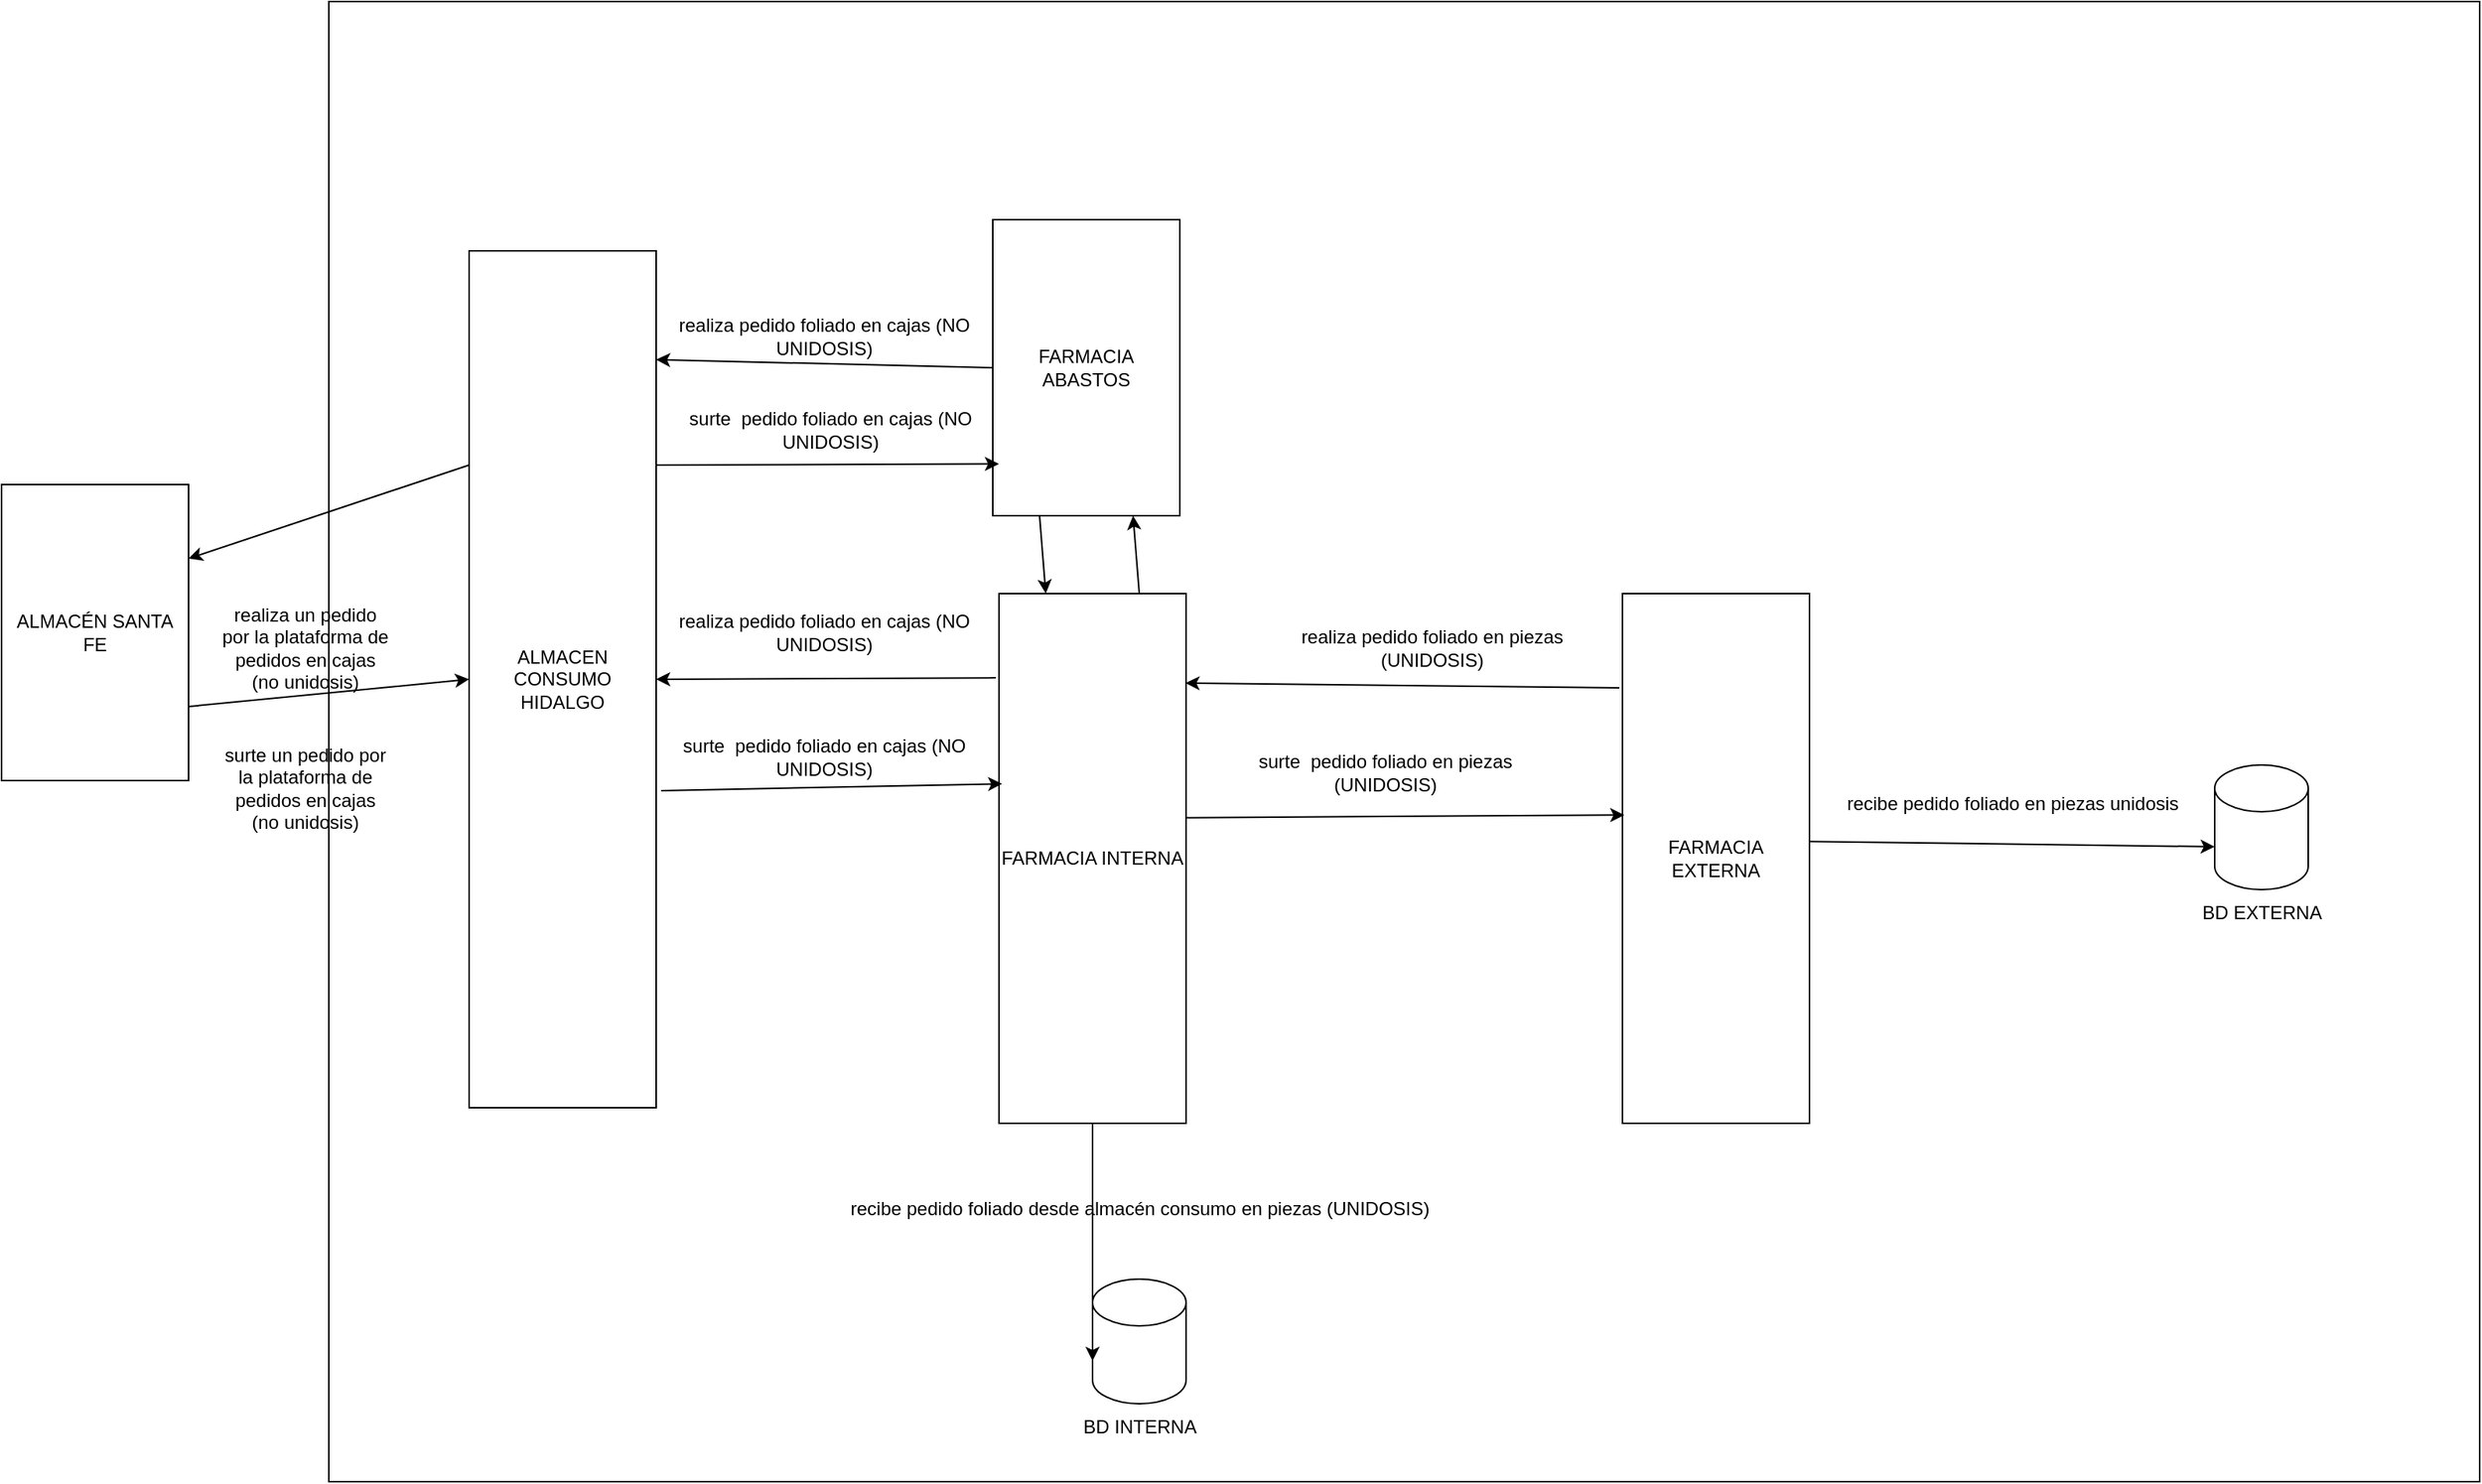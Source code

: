 <mxfile version="27.0.8">
  <diagram name="Página-1" id="OCbg1fWss5JaaPH4OTD6">
    <mxGraphModel dx="3154" dy="2129" grid="1" gridSize="10" guides="1" tooltips="1" connect="1" arrows="1" fold="1" page="1" pageScale="1" pageWidth="827" pageHeight="1169" math="0" shadow="0">
      <root>
        <mxCell id="0" />
        <mxCell id="1" parent="0" />
        <mxCell id="nodbz45rd-xEnm5y1TOQ-29" value="" style="rounded=0;whiteSpace=wrap;html=1;fillColor=light-dark(#FFFFFF,#1A1A1A);" parent="1" vertex="1">
          <mxGeometry x="-220" y="-240" width="1380" height="950" as="geometry" />
        </mxCell>
        <mxCell id="nodbz45rd-xEnm5y1TOQ-1" value="ALMACEN CONSUMO HIDALGO" style="rounded=0;whiteSpace=wrap;html=1;" parent="1" vertex="1">
          <mxGeometry x="-130" y="-80" width="120" height="550" as="geometry" />
        </mxCell>
        <mxCell id="nodbz45rd-xEnm5y1TOQ-2" value="FARMACIA EXTERNA" style="rounded=0;whiteSpace=wrap;html=1;" parent="1" vertex="1">
          <mxGeometry x="610" y="140" width="120" height="340" as="geometry" />
        </mxCell>
        <mxCell id="nodbz45rd-xEnm5y1TOQ-3" value="FARMACIA INTERNA" style="rounded=0;whiteSpace=wrap;html=1;" parent="1" vertex="1">
          <mxGeometry x="210" y="140" width="120" height="340" as="geometry" />
        </mxCell>
        <mxCell id="nodbz45rd-xEnm5y1TOQ-6" value="ALMACÉN SANTA FE" style="rounded=0;whiteSpace=wrap;html=1;" parent="1" vertex="1">
          <mxGeometry x="-430" y="70" width="120" height="190" as="geometry" />
        </mxCell>
        <mxCell id="nodbz45rd-xEnm5y1TOQ-8" value="realiza pedido foliado en piezas (UNIDOSIS)" style="text;html=1;align=center;verticalAlign=middle;whiteSpace=wrap;rounded=0;" parent="1" vertex="1">
          <mxGeometry x="380" y="160" width="216" height="30" as="geometry" />
        </mxCell>
        <mxCell id="nodbz45rd-xEnm5y1TOQ-9" value="" style="endArrow=classic;html=1;rounded=0;entryX=0.997;entryY=0.169;entryDx=0;entryDy=0;exitX=-0.017;exitY=0.178;exitDx=0;exitDy=0;exitPerimeter=0;entryPerimeter=0;" parent="1" source="nodbz45rd-xEnm5y1TOQ-2" target="nodbz45rd-xEnm5y1TOQ-3" edge="1">
          <mxGeometry width="50" height="50" relative="1" as="geometry">
            <mxPoint x="480" y="320" as="sourcePoint" />
            <mxPoint x="530" y="270" as="targetPoint" />
          </mxGeometry>
        </mxCell>
        <mxCell id="nodbz45rd-xEnm5y1TOQ-10" value="" style="endArrow=classic;html=1;rounded=0;entryX=0.01;entryY=0.418;entryDx=0;entryDy=0;entryPerimeter=0;exitX=1.003;exitY=0.423;exitDx=0;exitDy=0;exitPerimeter=0;" parent="1" source="nodbz45rd-xEnm5y1TOQ-3" target="nodbz45rd-xEnm5y1TOQ-2" edge="1">
          <mxGeometry width="50" height="50" relative="1" as="geometry">
            <mxPoint x="380" y="340" as="sourcePoint" />
            <mxPoint x="430" y="290" as="targetPoint" />
          </mxGeometry>
        </mxCell>
        <mxCell id="nodbz45rd-xEnm5y1TOQ-12" value="surte&amp;nbsp; pedido foliado en piezas (UNIDOSIS)" style="text;html=1;align=center;verticalAlign=middle;whiteSpace=wrap;rounded=0;" parent="1" vertex="1">
          <mxGeometry x="350" y="240" width="216" height="30" as="geometry" />
        </mxCell>
        <mxCell id="nodbz45rd-xEnm5y1TOQ-13" value="" style="shape=cylinder3;whiteSpace=wrap;html=1;boundedLbl=1;backgroundOutline=1;size=15;" parent="1" vertex="1">
          <mxGeometry x="990" y="250" width="60" height="80" as="geometry" />
        </mxCell>
        <mxCell id="nodbz45rd-xEnm5y1TOQ-14" value="" style="endArrow=classic;html=1;rounded=0;exitX=0.997;exitY=0.468;exitDx=0;exitDy=0;exitPerimeter=0;entryX=0;entryY=0;entryDx=0;entryDy=52.5;entryPerimeter=0;" parent="1" source="nodbz45rd-xEnm5y1TOQ-2" target="nodbz45rd-xEnm5y1TOQ-13" edge="1">
          <mxGeometry width="50" height="50" relative="1" as="geometry">
            <mxPoint x="770" y="300" as="sourcePoint" />
            <mxPoint x="820" y="250" as="targetPoint" />
          </mxGeometry>
        </mxCell>
        <mxCell id="nodbz45rd-xEnm5y1TOQ-15" value="recibe pedido foliado en piezas unidosis" style="text;html=1;align=center;verticalAlign=middle;resizable=0;points=[];autosize=1;strokeColor=none;fillColor=none;" parent="1" vertex="1">
          <mxGeometry x="740" y="260" width="240" height="30" as="geometry" />
        </mxCell>
        <mxCell id="nodbz45rd-xEnm5y1TOQ-16" value="BD EXTERNA" style="text;html=1;align=center;verticalAlign=middle;resizable=0;points=[];autosize=1;strokeColor=none;fillColor=none;" parent="1" vertex="1">
          <mxGeometry x="970" y="330" width="100" height="30" as="geometry" />
        </mxCell>
        <mxCell id="nodbz45rd-xEnm5y1TOQ-17" value="realiza pedido foliado en cajas (NO UNIDOSIS)" style="text;html=1;align=center;verticalAlign=middle;whiteSpace=wrap;rounded=0;" parent="1" vertex="1">
          <mxGeometry x="-10" y="150" width="216" height="30" as="geometry" />
        </mxCell>
        <mxCell id="nodbz45rd-xEnm5y1TOQ-18" value="" style="endArrow=classic;html=1;rounded=0;entryX=1;entryY=0.5;entryDx=0;entryDy=0;exitX=-0.017;exitY=0.159;exitDx=0;exitDy=0;exitPerimeter=0;" parent="1" source="nodbz45rd-xEnm5y1TOQ-3" target="nodbz45rd-xEnm5y1TOQ-1" edge="1">
          <mxGeometry width="50" height="50" relative="1" as="geometry">
            <mxPoint x="237" y="224" as="sourcePoint" />
            <mxPoint x="-41" y="220" as="targetPoint" />
          </mxGeometry>
        </mxCell>
        <mxCell id="nodbz45rd-xEnm5y1TOQ-19" value="" style="endArrow=classic;html=1;rounded=0;entryX=0.017;entryY=0.359;entryDx=0;entryDy=0;entryPerimeter=0;exitX=1.027;exitY=0.63;exitDx=0;exitDy=0;exitPerimeter=0;" parent="1" source="nodbz45rd-xEnm5y1TOQ-1" target="nodbz45rd-xEnm5y1TOQ-3" edge="1">
          <mxGeometry width="50" height="50" relative="1" as="geometry">
            <mxPoint x="-42.5" y="260" as="sourcePoint" />
            <mxPoint x="238.5" y="258" as="targetPoint" />
          </mxGeometry>
        </mxCell>
        <mxCell id="nodbz45rd-xEnm5y1TOQ-20" value="surte&amp;nbsp; pedido foliado en cajas (NO UNIDOSIS)" style="text;html=1;align=center;verticalAlign=middle;whiteSpace=wrap;rounded=0;" parent="1" vertex="1">
          <mxGeometry x="-10" y="230" width="216" height="30" as="geometry" />
        </mxCell>
        <mxCell id="nodbz45rd-xEnm5y1TOQ-25" value="" style="shape=cylinder3;whiteSpace=wrap;html=1;boundedLbl=1;backgroundOutline=1;size=15;" parent="1" vertex="1">
          <mxGeometry x="270" y="580" width="60" height="80" as="geometry" />
        </mxCell>
        <mxCell id="nodbz45rd-xEnm5y1TOQ-26" value="" style="endArrow=classic;html=1;rounded=0;exitX=0.5;exitY=1;exitDx=0;exitDy=0;entryX=0;entryY=0;entryDx=0;entryDy=52.5;entryPerimeter=0;" parent="1" source="nodbz45rd-xEnm5y1TOQ-3" target="nodbz45rd-xEnm5y1TOQ-25" edge="1">
          <mxGeometry width="50" height="50" relative="1" as="geometry">
            <mxPoint x="140" y="589" as="sourcePoint" />
            <mxPoint x="230" y="540" as="targetPoint" />
          </mxGeometry>
        </mxCell>
        <mxCell id="nodbz45rd-xEnm5y1TOQ-27" value="recibe pedido foliado desde almacén consumo en piezas (UNIDOSIS)" style="text;html=1;align=center;verticalAlign=middle;resizable=0;points=[];autosize=1;strokeColor=none;fillColor=none;" parent="1" vertex="1">
          <mxGeometry x="100" y="520" width="400" height="30" as="geometry" />
        </mxCell>
        <mxCell id="nodbz45rd-xEnm5y1TOQ-28" value="BD INTERNA" style="text;html=1;align=center;verticalAlign=middle;resizable=0;points=[];autosize=1;strokeColor=none;fillColor=none;" parent="1" vertex="1">
          <mxGeometry x="250" y="660" width="100" height="30" as="geometry" />
        </mxCell>
        <mxCell id="nodbz45rd-xEnm5y1TOQ-30" value="" style="endArrow=classic;html=1;rounded=0;entryX=1;entryY=0.25;entryDx=0;entryDy=0;exitX=0;exitY=0.25;exitDx=0;exitDy=0;" parent="1" source="nodbz45rd-xEnm5y1TOQ-1" target="nodbz45rd-xEnm5y1TOQ-6" edge="1">
          <mxGeometry width="50" height="50" relative="1" as="geometry">
            <mxPoint x="-220" y="260" as="sourcePoint" />
            <mxPoint x="-170" y="210" as="targetPoint" />
          </mxGeometry>
        </mxCell>
        <mxCell id="nodbz45rd-xEnm5y1TOQ-31" value="realiza un pedido por la plataforma de pedidos en cajas (no unidosis)" style="text;html=1;align=center;verticalAlign=middle;whiteSpace=wrap;rounded=0;" parent="1" vertex="1">
          <mxGeometry x="-290" y="160" width="110" height="30" as="geometry" />
        </mxCell>
        <mxCell id="nodbz45rd-xEnm5y1TOQ-32" value="" style="endArrow=classic;html=1;rounded=0;entryX=0;entryY=0.5;entryDx=0;entryDy=0;exitX=1;exitY=0.75;exitDx=0;exitDy=0;" parent="1" source="nodbz45rd-xEnm5y1TOQ-6" target="nodbz45rd-xEnm5y1TOQ-1" edge="1">
          <mxGeometry width="50" height="50" relative="1" as="geometry">
            <mxPoint x="-290" y="300" as="sourcePoint" />
            <mxPoint x="-240" y="250" as="targetPoint" />
          </mxGeometry>
        </mxCell>
        <mxCell id="nodbz45rd-xEnm5y1TOQ-34" value="surte un pedido por la plataforma de pedidos en cajas (no unidosis)" style="text;html=1;align=center;verticalAlign=middle;whiteSpace=wrap;rounded=0;" parent="1" vertex="1">
          <mxGeometry x="-290" y="250" width="110" height="30" as="geometry" />
        </mxCell>
        <mxCell id="v-uxOHc2AJVn70EK1qmy-1" value="FARMACIA ABASTOS" style="rounded=0;whiteSpace=wrap;html=1;" vertex="1" parent="1">
          <mxGeometry x="206" y="-100" width="120" height="190" as="geometry" />
        </mxCell>
        <mxCell id="v-uxOHc2AJVn70EK1qmy-2" value="" style="endArrow=classic;html=1;rounded=0;entryX=1;entryY=0.127;entryDx=0;entryDy=0;exitX=0;exitY=0.5;exitDx=0;exitDy=0;entryPerimeter=0;" edge="1" parent="1" source="v-uxOHc2AJVn70EK1qmy-1" target="nodbz45rd-xEnm5y1TOQ-1">
          <mxGeometry width="50" height="50" relative="1" as="geometry">
            <mxPoint x="90" y="100" as="sourcePoint" />
            <mxPoint x="140" y="50" as="targetPoint" />
          </mxGeometry>
        </mxCell>
        <mxCell id="v-uxOHc2AJVn70EK1qmy-3" value="realiza pedido foliado en cajas (NO UNIDOSIS)" style="text;html=1;align=center;verticalAlign=middle;whiteSpace=wrap;rounded=0;rotation=0;" vertex="1" parent="1">
          <mxGeometry x="-10" y="-40" width="216" height="30" as="geometry" />
        </mxCell>
        <mxCell id="v-uxOHc2AJVn70EK1qmy-5" value="surte&amp;nbsp; pedido foliado en cajas (NO UNIDOSIS)" style="text;html=1;align=center;verticalAlign=middle;whiteSpace=wrap;rounded=0;" vertex="1" parent="1">
          <mxGeometry x="-6" y="20" width="216" height="30" as="geometry" />
        </mxCell>
        <mxCell id="v-uxOHc2AJVn70EK1qmy-7" value="" style="endArrow=classic;html=1;rounded=0;entryX=0.033;entryY=0.825;entryDx=0;entryDy=0;exitX=1;exitY=0.25;exitDx=0;exitDy=0;entryPerimeter=0;" edge="1" parent="1" source="nodbz45rd-xEnm5y1TOQ-1" target="v-uxOHc2AJVn70EK1qmy-1">
          <mxGeometry width="50" height="50" relative="1" as="geometry">
            <mxPoint x="110" y="75" as="sourcePoint" />
            <mxPoint x="329" y="70" as="targetPoint" />
          </mxGeometry>
        </mxCell>
        <mxCell id="v-uxOHc2AJVn70EK1qmy-8" value="" style="endArrow=classic;html=1;rounded=0;entryX=0.75;entryY=1;entryDx=0;entryDy=0;exitX=0.75;exitY=0;exitDx=0;exitDy=0;" edge="1" parent="1" source="nodbz45rd-xEnm5y1TOQ-3" target="v-uxOHc2AJVn70EK1qmy-1">
          <mxGeometry width="50" height="50" relative="1" as="geometry">
            <mxPoint x="270" y="160" as="sourcePoint" />
            <mxPoint x="320" y="110" as="targetPoint" />
          </mxGeometry>
        </mxCell>
        <mxCell id="v-uxOHc2AJVn70EK1qmy-9" value="" style="endArrow=classic;html=1;rounded=0;entryX=0.25;entryY=0;entryDx=0;entryDy=0;exitX=0.25;exitY=1;exitDx=0;exitDy=0;" edge="1" parent="1" source="v-uxOHc2AJVn70EK1qmy-1" target="nodbz45rd-xEnm5y1TOQ-3">
          <mxGeometry width="50" height="50" relative="1" as="geometry">
            <mxPoint x="10" y="140" as="sourcePoint" />
            <mxPoint x="60" y="90" as="targetPoint" />
          </mxGeometry>
        </mxCell>
      </root>
    </mxGraphModel>
  </diagram>
</mxfile>
